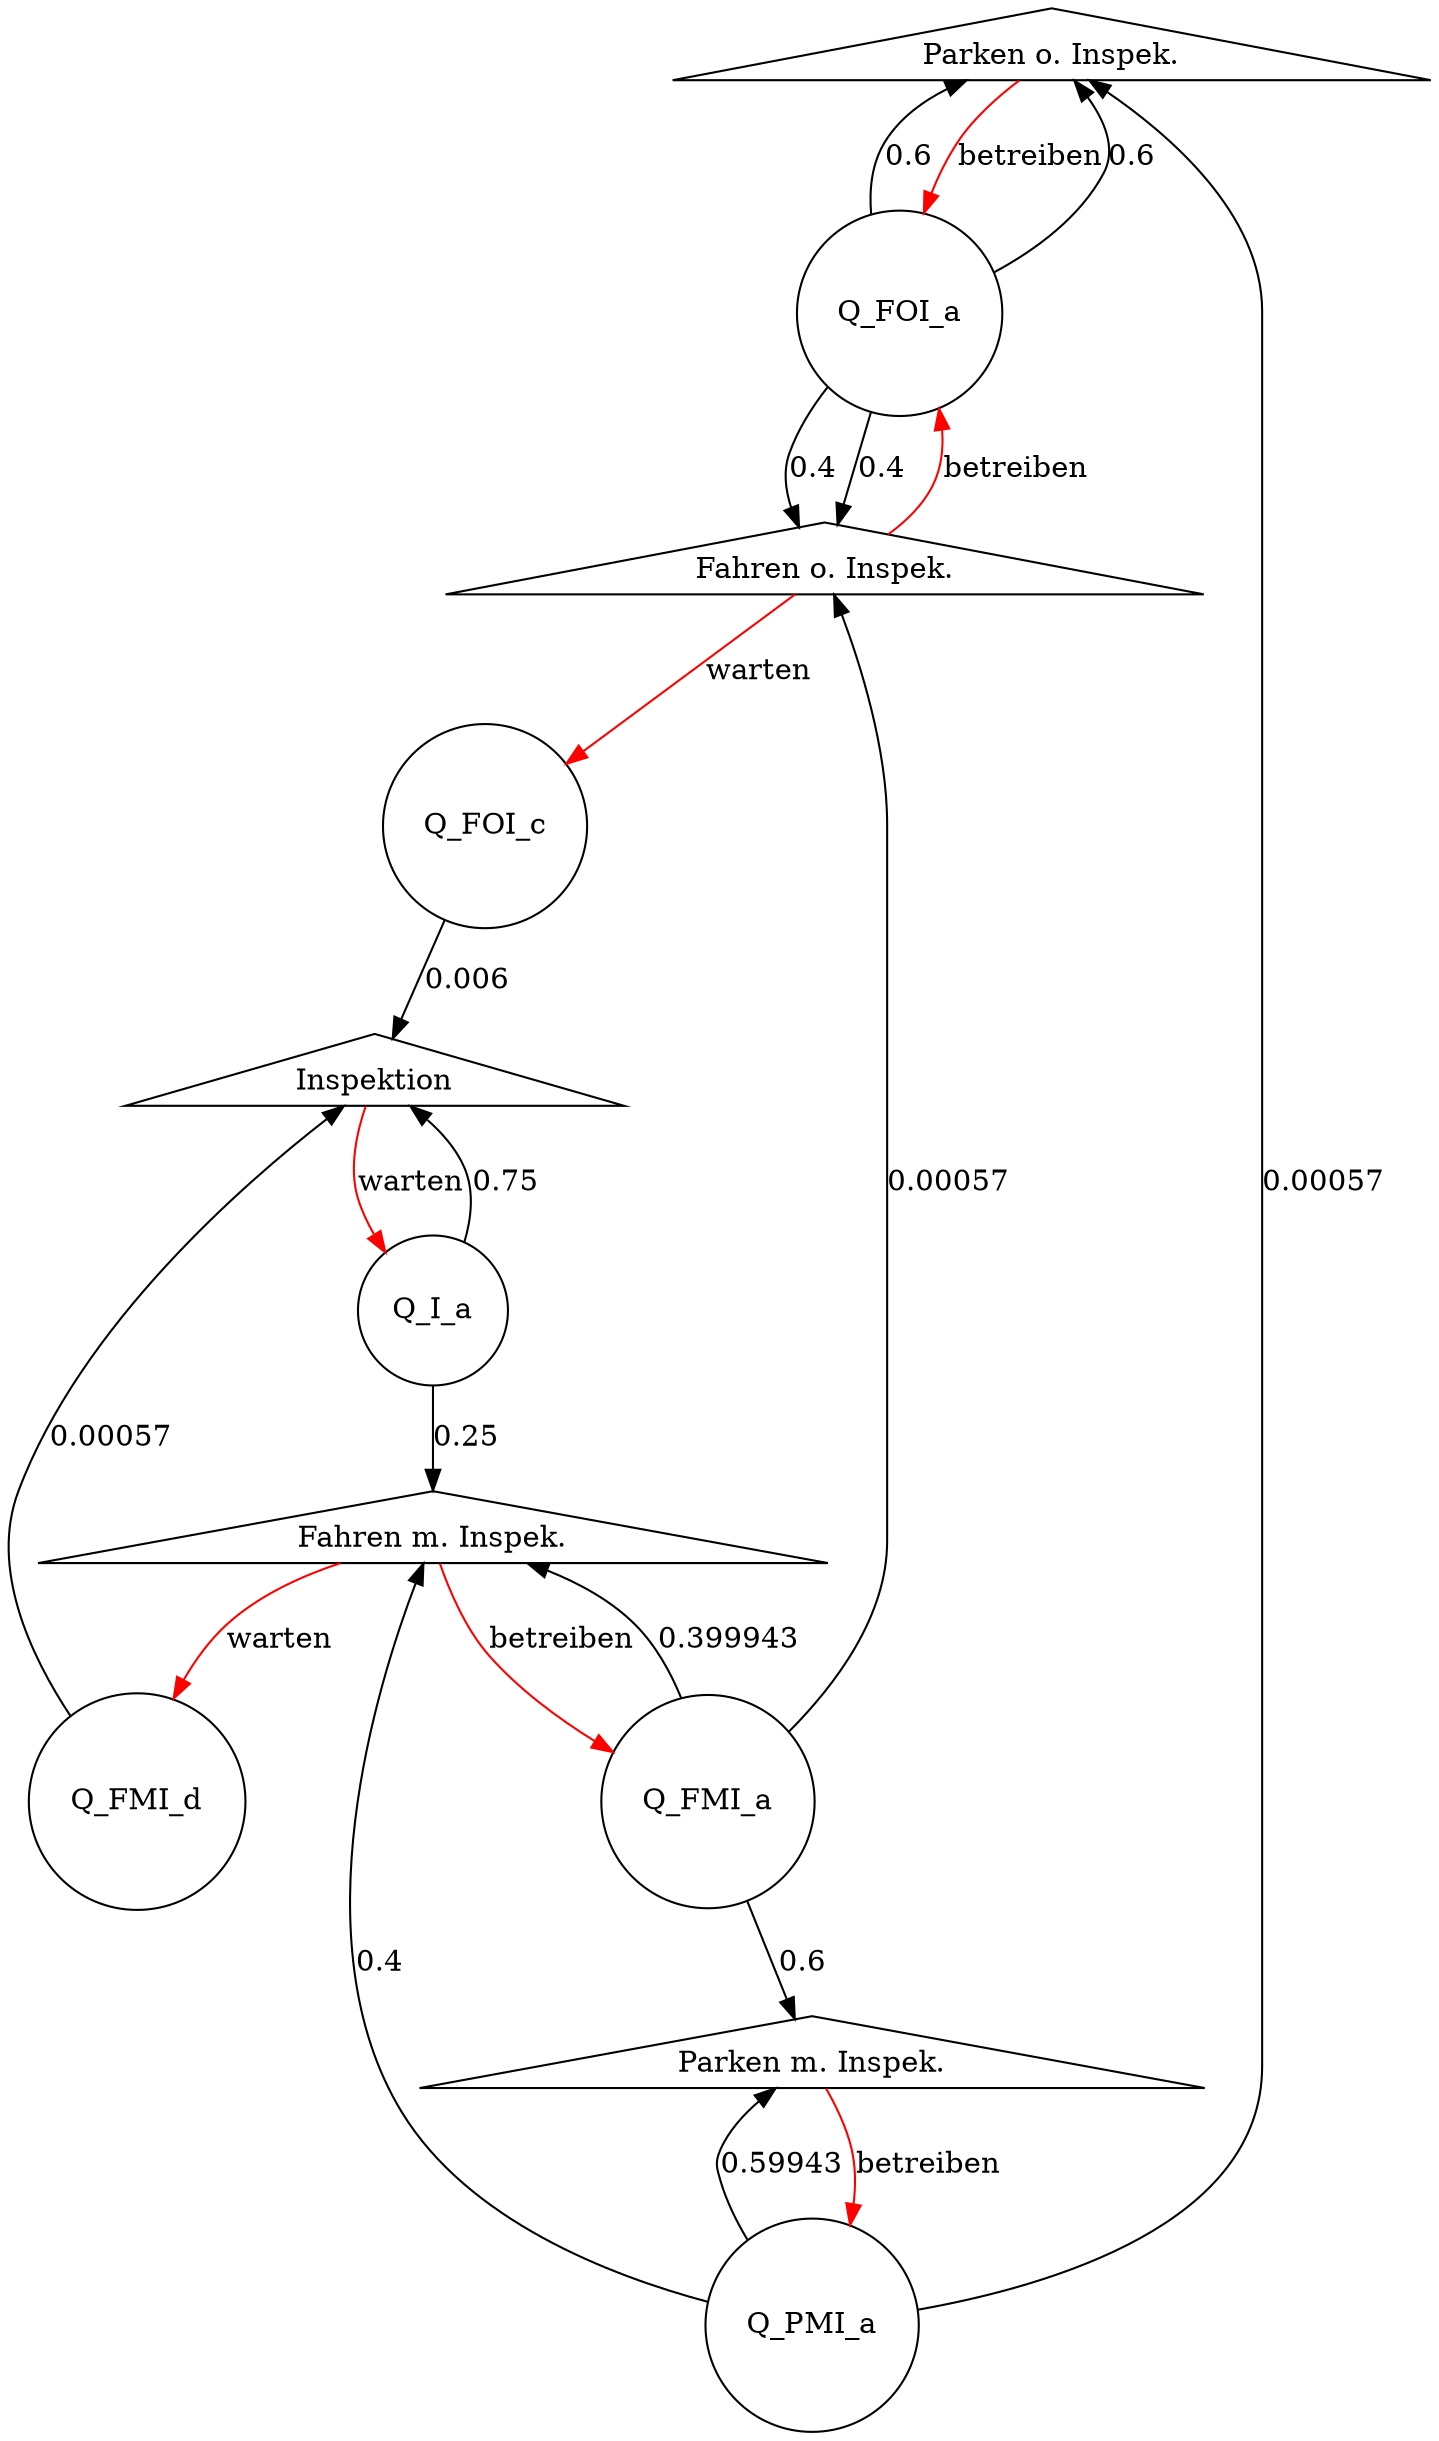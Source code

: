 digraph "Graph" {
	"Parken o. Inspek." [shape=triangle]
	"Parken m. Inspek." [shape=triangle]
	"Fahren o. Inspek." [shape=triangle]
	"Fahren m. Inspek." [shape=triangle]
	Inspektion [shape=triangle]
	Q_FOI_a [shape=circle]
	"Parken o. Inspek." -> Q_FOI_a [label=betreiben color=red]
	Q_FOI_a [shape=circle]
	"Fahren o. Inspek." -> Q_FOI_a [label=betreiben color=red]
	Q_FOI_c [shape=circle]
	"Fahren o. Inspek." -> Q_FOI_c [label=warten color=red]
	Q_I_a [shape=circle]
	Inspektion -> Q_I_a [label=warten color=red]
	Q_FMI_a [shape=circle]
	"Fahren m. Inspek." -> Q_FMI_a [label=betreiben color=red]
	Q_FMI_d [shape=circle]
	"Fahren m. Inspek." -> Q_FMI_d [label=warten color=red]
	Q_PMI_a [shape=circle]
	"Parken m. Inspek." -> Q_PMI_a [label=betreiben color=red]
	Q_FOI_a -> "Parken o. Inspek." [label=0.6]
	Q_FOI_a -> "Fahren o. Inspek." [label=0.4]
	Q_FOI_a -> "Parken o. Inspek." [label=0.6]
	Q_FOI_a -> "Fahren o. Inspek." [label=0.4]
	Q_FOI_c -> Inspektion [label=0.006]
	Q_I_a -> Inspektion [label=0.75]
	Q_I_a -> "Fahren m. Inspek." [label=0.25]
	Q_FMI_a -> "Fahren o. Inspek." [label=0.00057]
	Q_FMI_a -> "Fahren m. Inspek." [label=0.399943]
	Q_FMI_a -> "Parken m. Inspek." [label=0.6]
	Q_FMI_d -> Inspektion [label=0.00057]
	Q_PMI_a -> "Parken o. Inspek." [label=0.00057]
	Q_PMI_a -> "Parken m. Inspek." [label=0.59943]
	Q_PMI_a -> "Fahren m. Inspek." [label=0.4]
}
